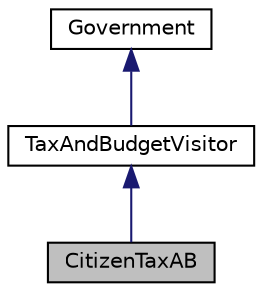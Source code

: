 digraph "CitizenTaxAB"
{
 // LATEX_PDF_SIZE
  edge [fontname="Helvetica",fontsize="10",labelfontname="Helvetica",labelfontsize="10"];
  node [fontname="Helvetica",fontsize="10",shape=record];
  Node1 [label="CitizenTaxAB",height=0.2,width=0.4,color="black", fillcolor="grey75", style="filled", fontcolor="black",tooltip="Concrete visitor for calculating tax on citizens and buildings."];
  Node2 -> Node1 [dir="back",color="midnightblue",fontsize="10",style="solid"];
  Node2 [label="TaxAndBudgetVisitor",height=0.2,width=0.4,color="black", fillcolor="white", style="filled",URL="$classTaxAndBudgetVisitor.html",tooltip=" "];
  Node3 -> Node2 [dir="back",color="midnightblue",fontsize="10",style="solid"];
  Node3 [label="Government",height=0.2,width=0.4,color="black", fillcolor="white", style="filled",URL="$classGovernment.html",tooltip="Represents a government entity responsible for managing taxes and budgets for cities."];
}
